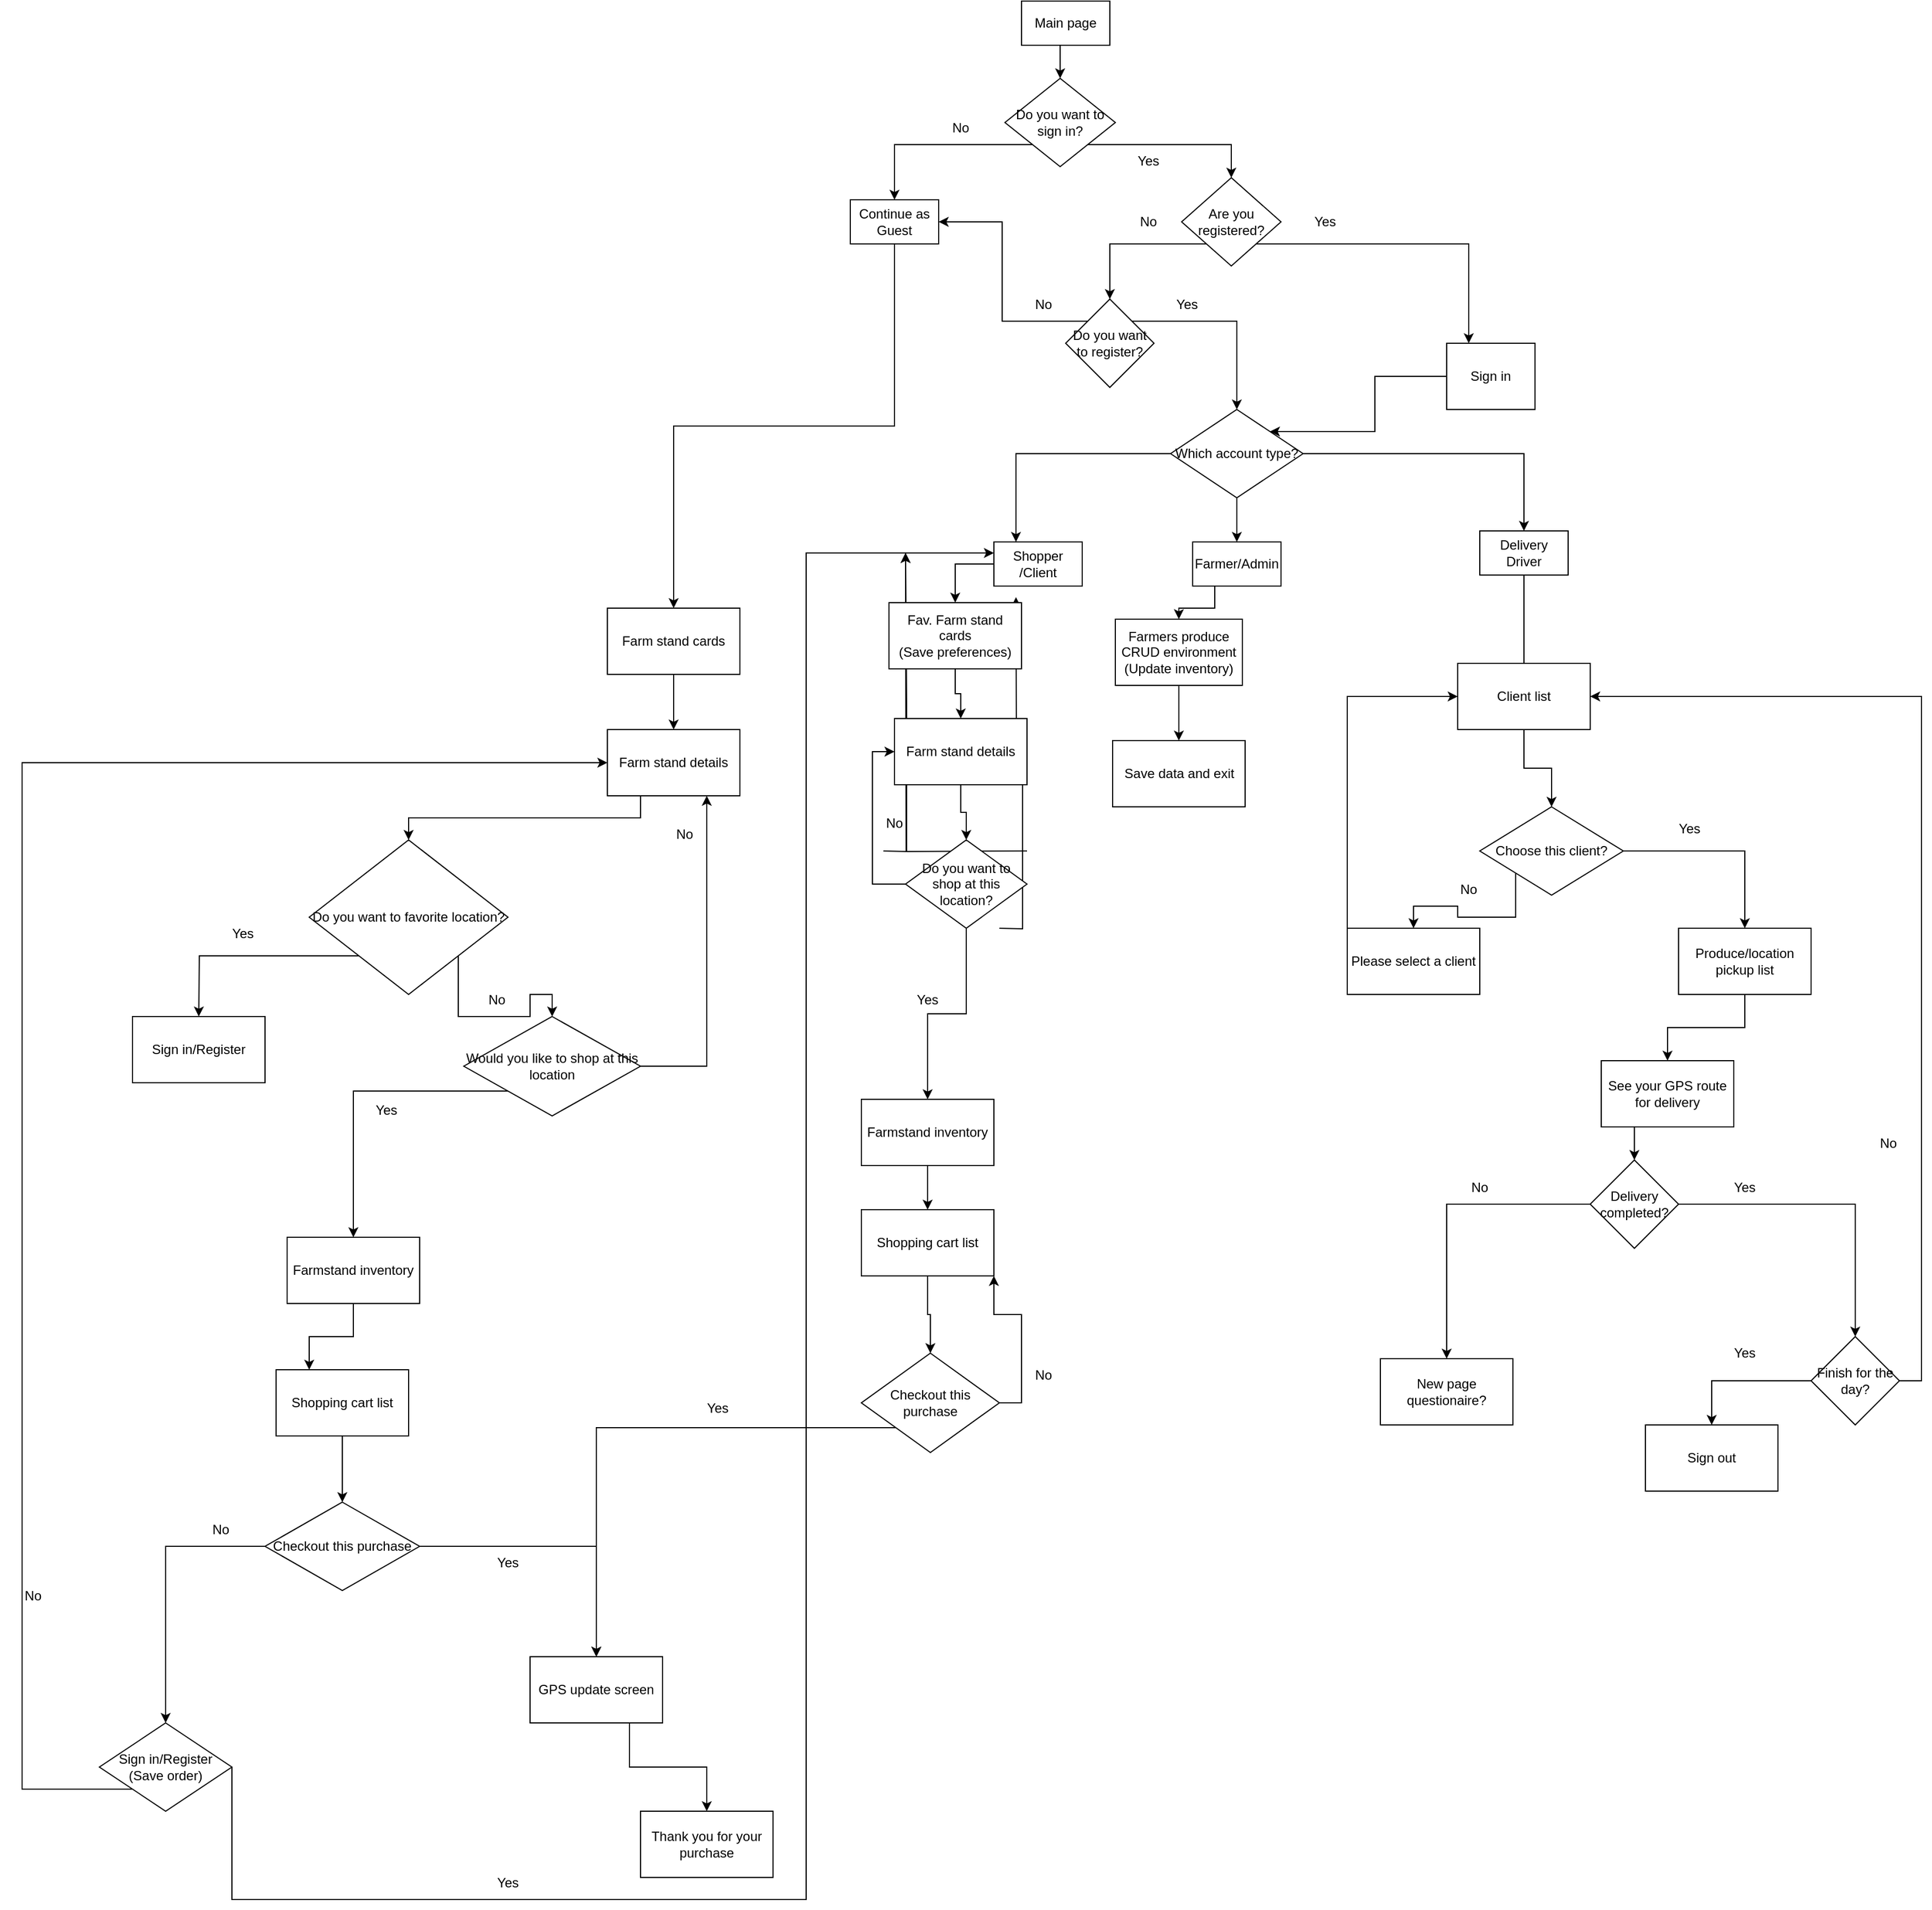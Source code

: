 <mxfile version="17.2.4" type="device"><diagram id="S5VjlLKB92EZj8JtGaHx" name="Page-1"><mxGraphModel dx="2189" dy="1658" grid="1" gridSize="10" guides="1" tooltips="1" connect="1" arrows="1" fold="1" page="1" pageScale="1" pageWidth="850" pageHeight="1100" math="0" shadow="0"><root><mxCell id="0"/><mxCell id="1" parent="0"/><mxCell id="J6EyhO6bjEnIa9AFQOWU-4" style="edgeStyle=orthogonalEdgeStyle;rounded=0;orthogonalLoop=1;jettySize=auto;html=1;exitX=0.5;exitY=1;exitDx=0;exitDy=0;entryX=0.5;entryY=0;entryDx=0;entryDy=0;" parent="1" source="J6EyhO6bjEnIa9AFQOWU-1" target="f7vJJarN-zzNGpomXMA9-3" edge="1"><mxGeometry relative="1" as="geometry"><mxPoint x="400" y="70" as="targetPoint"/></mxGeometry></mxCell><mxCell id="J6EyhO6bjEnIa9AFQOWU-1" value="Main page" style="rectangle;whiteSpace=wrap;html=1;" parent="1" vertex="1"><mxGeometry x="345" y="-20" width="80" height="40" as="geometry"/></mxCell><mxCell id="f7vJJarN-zzNGpomXMA9-31" style="edgeStyle=orthogonalEdgeStyle;rounded=0;orthogonalLoop=1;jettySize=auto;html=1;exitX=0.5;exitY=1;exitDx=0;exitDy=0;entryX=0.5;entryY=0;entryDx=0;entryDy=0;" edge="1" parent="1" source="J6EyhO6bjEnIa9AFQOWU-11" target="f7vJJarN-zzNGpomXMA9-55"><mxGeometry relative="1" as="geometry"/></mxCell><mxCell id="J6EyhO6bjEnIa9AFQOWU-11" value="Continue as Guest" style="rectangle;whiteSpace=wrap;html=1;" parent="1" vertex="1"><mxGeometry x="190" y="160" width="80" height="40" as="geometry"/></mxCell><mxCell id="f7vJJarN-zzNGpomXMA9-30" style="edgeStyle=orthogonalEdgeStyle;rounded=0;orthogonalLoop=1;jettySize=auto;html=1;exitX=0;exitY=0.5;exitDx=0;exitDy=0;entryX=0.5;entryY=0;entryDx=0;entryDy=0;" edge="1" parent="1" source="J6EyhO6bjEnIa9AFQOWU-12" target="f7vJJarN-zzNGpomXMA9-29"><mxGeometry relative="1" as="geometry"/></mxCell><mxCell id="J6EyhO6bjEnIa9AFQOWU-12" value="Shopper /Client" style="rectangle;whiteSpace=wrap;html=1;" parent="1" vertex="1"><mxGeometry x="320" y="470" width="80" height="40" as="geometry"/></mxCell><mxCell id="f7vJJarN-zzNGpomXMA9-48" style="edgeStyle=orthogonalEdgeStyle;rounded=0;orthogonalLoop=1;jettySize=auto;html=1;exitX=0.5;exitY=1;exitDx=0;exitDy=0;entryX=0.5;entryY=0;entryDx=0;entryDy=0;startArrow=none;" edge="1" parent="1" source="f7vJJarN-zzNGpomXMA9-101" target="f7vJJarN-zzNGpomXMA9-38"><mxGeometry relative="1" as="geometry"/></mxCell><mxCell id="J6EyhO6bjEnIa9AFQOWU-13" value="Delivery Driver" style="rectangle;whiteSpace=wrap;html=1;" parent="1" vertex="1"><mxGeometry x="760" y="460" width="80" height="40" as="geometry"/></mxCell><mxCell id="f7vJJarN-zzNGpomXMA9-33" style="edgeStyle=orthogonalEdgeStyle;rounded=0;orthogonalLoop=1;jettySize=auto;html=1;exitX=0.25;exitY=1;exitDx=0;exitDy=0;entryX=0.5;entryY=0;entryDx=0;entryDy=0;" edge="1" parent="1" source="J6EyhO6bjEnIa9AFQOWU-14" target="f7vJJarN-zzNGpomXMA9-32"><mxGeometry relative="1" as="geometry"/></mxCell><mxCell id="J6EyhO6bjEnIa9AFQOWU-14" value="Farmer/Admin" style="rectangle;whiteSpace=wrap;html=1;" parent="1" vertex="1"><mxGeometry x="500" y="470" width="80" height="40" as="geometry"/></mxCell><mxCell id="J6EyhO6bjEnIa9AFQOWU-19" style="edgeStyle=orthogonalEdgeStyle;rounded=0;orthogonalLoop=1;jettySize=auto;html=1;exitX=0.75;exitY=1;exitDx=0;exitDy=0;entryX=0.5;entryY=0;entryDx=0;entryDy=0;" parent="1" target="J6EyhO6bjEnIa9AFQOWU-21" edge="1"><mxGeometry relative="1" as="geometry"><mxPoint x="240" y="480" as="targetPoint"/><mxPoint x="220" y="750" as="sourcePoint"/></mxGeometry></mxCell><mxCell id="J6EyhO6bjEnIa9AFQOWU-20" style="edgeStyle=orthogonalEdgeStyle;rounded=0;orthogonalLoop=1;jettySize=auto;html=1;exitX=0.25;exitY=1;exitDx=0;exitDy=0;" parent="1" target="J6EyhO6bjEnIa9AFQOWU-21" edge="1"><mxGeometry relative="1" as="geometry"><mxPoint x="240" y="480" as="targetPoint"/><mxPoint x="350" y="750" as="sourcePoint"/></mxGeometry></mxCell><mxCell id="J6EyhO6bjEnIa9AFQOWU-22" style="edgeStyle=orthogonalEdgeStyle;rounded=0;orthogonalLoop=1;jettySize=auto;html=1;exitX=1;exitY=0.5;exitDx=0;exitDy=0;" parent="1" target="J6EyhO6bjEnIa9AFQOWU-23" edge="1"><mxGeometry relative="1" as="geometry"><mxPoint x="340" y="520" as="targetPoint"/><mxPoint x="325" y="820" as="sourcePoint"/></mxGeometry></mxCell><mxCell id="f7vJJarN-zzNGpomXMA9-23" style="edgeStyle=orthogonalEdgeStyle;rounded=0;orthogonalLoop=1;jettySize=auto;html=1;exitX=0;exitY=0.5;exitDx=0;exitDy=0;entryX=0.25;entryY=0;entryDx=0;entryDy=0;" edge="1" parent="1" source="f7vJJarN-zzNGpomXMA9-2" target="J6EyhO6bjEnIa9AFQOWU-12"><mxGeometry relative="1" as="geometry"><mxPoint x="360" y="470" as="targetPoint"/></mxGeometry></mxCell><mxCell id="f7vJJarN-zzNGpomXMA9-24" style="edgeStyle=orthogonalEdgeStyle;rounded=0;orthogonalLoop=1;jettySize=auto;html=1;exitX=0.5;exitY=1;exitDx=0;exitDy=0;entryX=0.5;entryY=0;entryDx=0;entryDy=0;" edge="1" parent="1" source="f7vJJarN-zzNGpomXMA9-2" target="J6EyhO6bjEnIa9AFQOWU-14"><mxGeometry relative="1" as="geometry"><mxPoint x="540" y="530.8" as="targetPoint"/></mxGeometry></mxCell><mxCell id="f7vJJarN-zzNGpomXMA9-25" style="edgeStyle=orthogonalEdgeStyle;rounded=0;orthogonalLoop=1;jettySize=auto;html=1;exitX=1;exitY=0.5;exitDx=0;exitDy=0;entryX=0.5;entryY=0;entryDx=0;entryDy=0;" edge="1" parent="1" source="f7vJJarN-zzNGpomXMA9-2" target="J6EyhO6bjEnIa9AFQOWU-13"><mxGeometry relative="1" as="geometry"><mxPoint x="850" y="400" as="targetPoint"/><mxPoint x="510" y="360" as="sourcePoint"/></mxGeometry></mxCell><mxCell id="f7vJJarN-zzNGpomXMA9-2" value="Which account type?" style="rhombus;whiteSpace=wrap;html=1;" vertex="1" parent="1"><mxGeometry x="480" y="350" width="120" height="80" as="geometry"/></mxCell><mxCell id="f7vJJarN-zzNGpomXMA9-4" style="edgeStyle=orthogonalEdgeStyle;rounded=0;orthogonalLoop=1;jettySize=auto;html=1;exitX=0;exitY=1;exitDx=0;exitDy=0;entryX=0.5;entryY=0;entryDx=0;entryDy=0;" edge="1" parent="1" source="f7vJJarN-zzNGpomXMA9-3" target="J6EyhO6bjEnIa9AFQOWU-11"><mxGeometry relative="1" as="geometry"/></mxCell><mxCell id="f7vJJarN-zzNGpomXMA9-9" style="edgeStyle=orthogonalEdgeStyle;rounded=0;orthogonalLoop=1;jettySize=auto;html=1;exitX=1;exitY=1;exitDx=0;exitDy=0;entryX=0.5;entryY=0;entryDx=0;entryDy=0;" edge="1" parent="1" source="f7vJJarN-zzNGpomXMA9-3" target="f7vJJarN-zzNGpomXMA9-10"><mxGeometry relative="1" as="geometry"><mxPoint x="540" y="145" as="targetPoint"/></mxGeometry></mxCell><mxCell id="f7vJJarN-zzNGpomXMA9-3" value="Do you want to sign in?" style="rhombus;whiteSpace=wrap;html=1;" vertex="1" parent="1"><mxGeometry x="330" y="50" width="100" height="80" as="geometry"/></mxCell><mxCell id="f7vJJarN-zzNGpomXMA9-5" value="No" style="text;html=1;strokeColor=none;fillColor=none;align=center;verticalAlign=middle;whiteSpace=wrap;rounded=0;" vertex="1" parent="1"><mxGeometry x="260" y="80" width="60" height="30" as="geometry"/></mxCell><mxCell id="f7vJJarN-zzNGpomXMA9-13" style="edgeStyle=orthogonalEdgeStyle;rounded=0;orthogonalLoop=1;jettySize=auto;html=1;exitX=0;exitY=1;exitDx=0;exitDy=0;entryX=0.5;entryY=0;entryDx=0;entryDy=0;" edge="1" parent="1" source="f7vJJarN-zzNGpomXMA9-10" target="f7vJJarN-zzNGpomXMA9-16"><mxGeometry relative="1" as="geometry"><mxPoint x="430" y="250" as="targetPoint"/></mxGeometry></mxCell><mxCell id="f7vJJarN-zzNGpomXMA9-19" style="edgeStyle=orthogonalEdgeStyle;rounded=0;orthogonalLoop=1;jettySize=auto;html=1;exitX=1;exitY=1;exitDx=0;exitDy=0;entryX=0.25;entryY=0;entryDx=0;entryDy=0;" edge="1" parent="1" source="f7vJJarN-zzNGpomXMA9-10" target="f7vJJarN-zzNGpomXMA9-26"><mxGeometry relative="1" as="geometry"><mxPoint x="670" y="240" as="targetPoint"/></mxGeometry></mxCell><mxCell id="f7vJJarN-zzNGpomXMA9-10" value="Are you registered?" style="rhombus;whiteSpace=wrap;html=1;" vertex="1" parent="1"><mxGeometry x="490" y="140" width="90" height="80" as="geometry"/></mxCell><mxCell id="f7vJJarN-zzNGpomXMA9-12" value="Yes" style="text;html=1;strokeColor=none;fillColor=none;align=center;verticalAlign=middle;whiteSpace=wrap;rounded=0;" vertex="1" parent="1"><mxGeometry x="430" y="110" width="60" height="30" as="geometry"/></mxCell><mxCell id="f7vJJarN-zzNGpomXMA9-14" value="Yes" style="text;html=1;strokeColor=none;fillColor=none;align=center;verticalAlign=middle;whiteSpace=wrap;rounded=0;" vertex="1" parent="1"><mxGeometry x="590" y="165" width="60" height="30" as="geometry"/></mxCell><mxCell id="f7vJJarN-zzNGpomXMA9-15" value="No" style="text;html=1;strokeColor=none;fillColor=none;align=center;verticalAlign=middle;whiteSpace=wrap;rounded=0;" vertex="1" parent="1"><mxGeometry x="430" y="165" width="60" height="30" as="geometry"/></mxCell><mxCell id="f7vJJarN-zzNGpomXMA9-17" style="edgeStyle=orthogonalEdgeStyle;rounded=0;orthogonalLoop=1;jettySize=auto;html=1;exitX=0;exitY=0;exitDx=0;exitDy=0;entryX=1;entryY=0.5;entryDx=0;entryDy=0;" edge="1" parent="1" source="f7vJJarN-zzNGpomXMA9-16" target="J6EyhO6bjEnIa9AFQOWU-11"><mxGeometry relative="1" as="geometry"/></mxCell><mxCell id="f7vJJarN-zzNGpomXMA9-20" style="edgeStyle=orthogonalEdgeStyle;rounded=0;orthogonalLoop=1;jettySize=auto;html=1;exitX=1;exitY=0;exitDx=0;exitDy=0;" edge="1" parent="1" source="f7vJJarN-zzNGpomXMA9-16" target="f7vJJarN-zzNGpomXMA9-2"><mxGeometry relative="1" as="geometry"><mxPoint x="570" y="360" as="targetPoint"/></mxGeometry></mxCell><mxCell id="f7vJJarN-zzNGpomXMA9-16" value="Do you want to register?" style="rhombus;whiteSpace=wrap;html=1;" vertex="1" parent="1"><mxGeometry x="385" y="250" width="80" height="80" as="geometry"/></mxCell><mxCell id="f7vJJarN-zzNGpomXMA9-18" value="No" style="text;html=1;strokeColor=none;fillColor=none;align=center;verticalAlign=middle;whiteSpace=wrap;rounded=0;" vertex="1" parent="1"><mxGeometry x="335" y="240" width="60" height="30" as="geometry"/></mxCell><mxCell id="f7vJJarN-zzNGpomXMA9-22" value="Yes" style="text;html=1;strokeColor=none;fillColor=none;align=center;verticalAlign=middle;whiteSpace=wrap;rounded=0;" vertex="1" parent="1"><mxGeometry x="465" y="240" width="60" height="30" as="geometry"/></mxCell><mxCell id="f7vJJarN-zzNGpomXMA9-41" style="edgeStyle=orthogonalEdgeStyle;rounded=0;orthogonalLoop=1;jettySize=auto;html=1;exitX=0;exitY=0.5;exitDx=0;exitDy=0;entryX=1;entryY=0;entryDx=0;entryDy=0;" edge="1" parent="1" source="f7vJJarN-zzNGpomXMA9-26" target="f7vJJarN-zzNGpomXMA9-2"><mxGeometry relative="1" as="geometry"/></mxCell><mxCell id="f7vJJarN-zzNGpomXMA9-26" value="Sign in" style="rounded=0;whiteSpace=wrap;html=1;" vertex="1" parent="1"><mxGeometry x="730" y="290" width="80" height="60" as="geometry"/></mxCell><mxCell id="f7vJJarN-zzNGpomXMA9-52" style="edgeStyle=orthogonalEdgeStyle;rounded=0;orthogonalLoop=1;jettySize=auto;html=1;exitX=0.5;exitY=1;exitDx=0;exitDy=0;" edge="1" parent="1" source="f7vJJarN-zzNGpomXMA9-29" target="f7vJJarN-zzNGpomXMA9-51"><mxGeometry relative="1" as="geometry"/></mxCell><mxCell id="f7vJJarN-zzNGpomXMA9-29" value="Fav. Farm stand cards&lt;br&gt;(Save preferences)" style="rounded=0;whiteSpace=wrap;html=1;" vertex="1" parent="1"><mxGeometry x="225" y="525" width="120" height="60" as="geometry"/></mxCell><mxCell id="f7vJJarN-zzNGpomXMA9-100" style="edgeStyle=orthogonalEdgeStyle;rounded=0;orthogonalLoop=1;jettySize=auto;html=1;exitX=0.5;exitY=1;exitDx=0;exitDy=0;entryX=0.5;entryY=0;entryDx=0;entryDy=0;" edge="1" parent="1" source="f7vJJarN-zzNGpomXMA9-32" target="f7vJJarN-zzNGpomXMA9-99"><mxGeometry relative="1" as="geometry"/></mxCell><mxCell id="f7vJJarN-zzNGpomXMA9-32" value="Farmers produce&lt;br&gt;CRUD environment (Update inventory)" style="rounded=0;whiteSpace=wrap;html=1;" vertex="1" parent="1"><mxGeometry x="430" y="540" width="115" height="60" as="geometry"/></mxCell><mxCell id="f7vJJarN-zzNGpomXMA9-42" style="edgeStyle=orthogonalEdgeStyle;rounded=0;orthogonalLoop=1;jettySize=auto;html=1;exitX=1;exitY=0.5;exitDx=0;exitDy=0;entryX=0.5;entryY=0;entryDx=0;entryDy=0;" edge="1" parent="1" source="f7vJJarN-zzNGpomXMA9-38" target="f7vJJarN-zzNGpomXMA9-46"><mxGeometry relative="1" as="geometry"><mxPoint x="1000" y="880" as="targetPoint"/></mxGeometry></mxCell><mxCell id="f7vJJarN-zzNGpomXMA9-49" style="edgeStyle=orthogonalEdgeStyle;rounded=0;orthogonalLoop=1;jettySize=auto;html=1;exitX=0;exitY=1;exitDx=0;exitDy=0;entryX=0.5;entryY=0;entryDx=0;entryDy=0;" edge="1" parent="1" source="f7vJJarN-zzNGpomXMA9-38" target="f7vJJarN-zzNGpomXMA9-50"><mxGeometry relative="1" as="geometry"><mxPoint x="580" y="700" as="targetPoint"/></mxGeometry></mxCell><mxCell id="f7vJJarN-zzNGpomXMA9-38" value="Choose this client?" style="rhombus;whiteSpace=wrap;html=1;" vertex="1" parent="1"><mxGeometry x="760" y="710" width="130" height="80" as="geometry"/></mxCell><mxCell id="f7vJJarN-zzNGpomXMA9-43" value="Yes" style="text;html=1;strokeColor=none;fillColor=none;align=center;verticalAlign=middle;whiteSpace=wrap;rounded=0;" vertex="1" parent="1"><mxGeometry x="920" y="715" width="60" height="30" as="geometry"/></mxCell><mxCell id="f7vJJarN-zzNGpomXMA9-44" value="No" style="text;html=1;strokeColor=none;fillColor=none;align=center;verticalAlign=middle;whiteSpace=wrap;rounded=0;" vertex="1" parent="1"><mxGeometry x="720" y="770" width="60" height="30" as="geometry"/></mxCell><mxCell id="f7vJJarN-zzNGpomXMA9-105" style="edgeStyle=orthogonalEdgeStyle;rounded=0;orthogonalLoop=1;jettySize=auto;html=1;exitX=0.5;exitY=1;exitDx=0;exitDy=0;entryX=0.5;entryY=0;entryDx=0;entryDy=0;" edge="1" parent="1" source="f7vJJarN-zzNGpomXMA9-46" target="f7vJJarN-zzNGpomXMA9-104"><mxGeometry relative="1" as="geometry"/></mxCell><mxCell id="f7vJJarN-zzNGpomXMA9-46" value="Produce/location pickup list" style="rounded=0;whiteSpace=wrap;html=1;" vertex="1" parent="1"><mxGeometry x="940" y="820" width="120" height="60" as="geometry"/></mxCell><mxCell id="f7vJJarN-zzNGpomXMA9-103" style="edgeStyle=orthogonalEdgeStyle;rounded=0;orthogonalLoop=1;jettySize=auto;html=1;exitX=0;exitY=0;exitDx=0;exitDy=0;entryX=0;entryY=0.5;entryDx=0;entryDy=0;" edge="1" parent="1" source="f7vJJarN-zzNGpomXMA9-50" target="f7vJJarN-zzNGpomXMA9-101"><mxGeometry relative="1" as="geometry"/></mxCell><mxCell id="f7vJJarN-zzNGpomXMA9-50" value="Please select a client" style="rounded=0;whiteSpace=wrap;html=1;" vertex="1" parent="1"><mxGeometry x="640" y="820" width="120" height="60" as="geometry"/></mxCell><mxCell id="f7vJJarN-zzNGpomXMA9-94" style="edgeStyle=orthogonalEdgeStyle;rounded=0;orthogonalLoop=1;jettySize=auto;html=1;exitX=0.5;exitY=1;exitDx=0;exitDy=0;entryX=0.5;entryY=0;entryDx=0;entryDy=0;" edge="1" parent="1" source="f7vJJarN-zzNGpomXMA9-51" target="f7vJJarN-zzNGpomXMA9-93"><mxGeometry relative="1" as="geometry"/></mxCell><mxCell id="f7vJJarN-zzNGpomXMA9-51" value="Farm stand details" style="rounded=0;whiteSpace=wrap;html=1;" vertex="1" parent="1"><mxGeometry x="230" y="630" width="120" height="60" as="geometry"/></mxCell><mxCell id="f7vJJarN-zzNGpomXMA9-53" value="Sign in/Register" style="rounded=0;whiteSpace=wrap;html=1;" vertex="1" parent="1"><mxGeometry x="-460" y="900" width="120" height="60" as="geometry"/></mxCell><mxCell id="f7vJJarN-zzNGpomXMA9-57" style="edgeStyle=orthogonalEdgeStyle;rounded=0;orthogonalLoop=1;jettySize=auto;html=1;exitX=0.5;exitY=1;exitDx=0;exitDy=0;entryX=0.5;entryY=0;entryDx=0;entryDy=0;" edge="1" parent="1" source="f7vJJarN-zzNGpomXMA9-55" target="f7vJJarN-zzNGpomXMA9-56"><mxGeometry relative="1" as="geometry"/></mxCell><mxCell id="f7vJJarN-zzNGpomXMA9-55" value="Farm stand cards" style="rounded=0;whiteSpace=wrap;html=1;" vertex="1" parent="1"><mxGeometry x="-30" y="530" width="120" height="60" as="geometry"/></mxCell><mxCell id="f7vJJarN-zzNGpomXMA9-59" style="edgeStyle=orthogonalEdgeStyle;rounded=0;orthogonalLoop=1;jettySize=auto;html=1;exitX=0.25;exitY=1;exitDx=0;exitDy=0;" edge="1" parent="1" source="f7vJJarN-zzNGpomXMA9-56" target="f7vJJarN-zzNGpomXMA9-58"><mxGeometry relative="1" as="geometry"/></mxCell><mxCell id="f7vJJarN-zzNGpomXMA9-56" value="Farm stand details" style="rounded=0;whiteSpace=wrap;html=1;" vertex="1" parent="1"><mxGeometry x="-30" y="640" width="120" height="60" as="geometry"/></mxCell><mxCell id="f7vJJarN-zzNGpomXMA9-60" style="edgeStyle=orthogonalEdgeStyle;rounded=0;orthogonalLoop=1;jettySize=auto;html=1;exitX=0;exitY=1;exitDx=0;exitDy=0;" edge="1" parent="1" source="f7vJJarN-zzNGpomXMA9-58"><mxGeometry relative="1" as="geometry"><mxPoint x="-400" y="900" as="targetPoint"/></mxGeometry></mxCell><mxCell id="f7vJJarN-zzNGpomXMA9-68" style="edgeStyle=orthogonalEdgeStyle;rounded=0;orthogonalLoop=1;jettySize=auto;html=1;exitX=1;exitY=1;exitDx=0;exitDy=0;" edge="1" parent="1" source="f7vJJarN-zzNGpomXMA9-58" target="f7vJJarN-zzNGpomXMA9-67"><mxGeometry relative="1" as="geometry"/></mxCell><mxCell id="f7vJJarN-zzNGpomXMA9-58" value="Do you want to favorite location?" style="rhombus;whiteSpace=wrap;html=1;" vertex="1" parent="1"><mxGeometry x="-300" y="740" width="180" height="140" as="geometry"/></mxCell><mxCell id="f7vJJarN-zzNGpomXMA9-62" value="Yes" style="text;html=1;strokeColor=none;fillColor=none;align=center;verticalAlign=middle;whiteSpace=wrap;rounded=0;" vertex="1" parent="1"><mxGeometry x="-390" y="810" width="60" height="30" as="geometry"/></mxCell><mxCell id="f7vJJarN-zzNGpomXMA9-63" value="No" style="text;html=1;strokeColor=none;fillColor=none;align=center;verticalAlign=middle;whiteSpace=wrap;rounded=0;" vertex="1" parent="1"><mxGeometry x="-160" y="870" width="60" height="30" as="geometry"/></mxCell><mxCell id="f7vJJarN-zzNGpomXMA9-69" style="edgeStyle=orthogonalEdgeStyle;rounded=0;orthogonalLoop=1;jettySize=auto;html=1;exitX=1;exitY=0.5;exitDx=0;exitDy=0;entryX=0.75;entryY=1;entryDx=0;entryDy=0;" edge="1" parent="1" source="f7vJJarN-zzNGpomXMA9-67" target="f7vJJarN-zzNGpomXMA9-56"><mxGeometry relative="1" as="geometry"/></mxCell><mxCell id="f7vJJarN-zzNGpomXMA9-71" style="edgeStyle=orthogonalEdgeStyle;rounded=0;orthogonalLoop=1;jettySize=auto;html=1;exitX=0;exitY=1;exitDx=0;exitDy=0;entryX=0.5;entryY=0;entryDx=0;entryDy=0;" edge="1" parent="1" source="f7vJJarN-zzNGpomXMA9-67" target="f7vJJarN-zzNGpomXMA9-73"><mxGeometry relative="1" as="geometry"><mxPoint x="-280" y="1090" as="targetPoint"/></mxGeometry></mxCell><mxCell id="f7vJJarN-zzNGpomXMA9-67" value="Would you like to shop at this location" style="rhombus;whiteSpace=wrap;html=1;" vertex="1" parent="1"><mxGeometry x="-160" y="900" width="160" height="90" as="geometry"/></mxCell><mxCell id="f7vJJarN-zzNGpomXMA9-70" value="No" style="text;html=1;strokeColor=none;fillColor=none;align=center;verticalAlign=middle;whiteSpace=wrap;rounded=0;" vertex="1" parent="1"><mxGeometry x="10" y="720" width="60" height="30" as="geometry"/></mxCell><mxCell id="f7vJJarN-zzNGpomXMA9-72" value="Yes" style="text;html=1;strokeColor=none;fillColor=none;align=center;verticalAlign=middle;whiteSpace=wrap;rounded=0;" vertex="1" parent="1"><mxGeometry x="-260" y="970" width="60" height="30" as="geometry"/></mxCell><mxCell id="f7vJJarN-zzNGpomXMA9-76" style="edgeStyle=orthogonalEdgeStyle;rounded=0;orthogonalLoop=1;jettySize=auto;html=1;exitX=0.5;exitY=1;exitDx=0;exitDy=0;entryX=0.25;entryY=0;entryDx=0;entryDy=0;" edge="1" parent="1" source="f7vJJarN-zzNGpomXMA9-73" target="f7vJJarN-zzNGpomXMA9-75"><mxGeometry relative="1" as="geometry"/></mxCell><mxCell id="f7vJJarN-zzNGpomXMA9-73" value="Farmstand inventory" style="rounded=0;whiteSpace=wrap;html=1;" vertex="1" parent="1"><mxGeometry x="-320" y="1100" width="120" height="60" as="geometry"/></mxCell><mxCell id="f7vJJarN-zzNGpomXMA9-78" style="edgeStyle=orthogonalEdgeStyle;rounded=0;orthogonalLoop=1;jettySize=auto;html=1;exitX=0.5;exitY=1;exitDx=0;exitDy=0;entryX=0.5;entryY=0;entryDx=0;entryDy=0;" edge="1" parent="1" source="f7vJJarN-zzNGpomXMA9-75" target="f7vJJarN-zzNGpomXMA9-77"><mxGeometry relative="1" as="geometry"/></mxCell><mxCell id="f7vJJarN-zzNGpomXMA9-75" value="Shopping cart list" style="rounded=0;whiteSpace=wrap;html=1;" vertex="1" parent="1"><mxGeometry x="-330" y="1220" width="120" height="60" as="geometry"/></mxCell><mxCell id="f7vJJarN-zzNGpomXMA9-79" style="edgeStyle=orthogonalEdgeStyle;rounded=0;orthogonalLoop=1;jettySize=auto;html=1;exitX=1;exitY=0.5;exitDx=0;exitDy=0;entryX=0.5;entryY=0;entryDx=0;entryDy=0;" edge="1" parent="1" source="f7vJJarN-zzNGpomXMA9-77" target="f7vJJarN-zzNGpomXMA9-80"><mxGeometry relative="1" as="geometry"><mxPoint x="-40" y="1450" as="targetPoint"/></mxGeometry></mxCell><mxCell id="f7vJJarN-zzNGpomXMA9-84" style="edgeStyle=orthogonalEdgeStyle;rounded=0;orthogonalLoop=1;jettySize=auto;html=1;exitX=0;exitY=0.5;exitDx=0;exitDy=0;entryX=0.5;entryY=0;entryDx=0;entryDy=0;" edge="1" parent="1" source="f7vJJarN-zzNGpomXMA9-77" target="f7vJJarN-zzNGpomXMA9-87"><mxGeometry relative="1" as="geometry"><mxPoint x="-440" y="1500" as="targetPoint"/></mxGeometry></mxCell><mxCell id="f7vJJarN-zzNGpomXMA9-77" value="Checkout this purchase" style="rhombus;whiteSpace=wrap;html=1;" vertex="1" parent="1"><mxGeometry x="-340" y="1340" width="140" height="80" as="geometry"/></mxCell><mxCell id="f7vJJarN-zzNGpomXMA9-83" style="edgeStyle=orthogonalEdgeStyle;rounded=0;orthogonalLoop=1;jettySize=auto;html=1;exitX=0.75;exitY=1;exitDx=0;exitDy=0;entryX=0.5;entryY=0;entryDx=0;entryDy=0;" edge="1" parent="1" source="f7vJJarN-zzNGpomXMA9-80" target="f7vJJarN-zzNGpomXMA9-82"><mxGeometry relative="1" as="geometry"/></mxCell><mxCell id="f7vJJarN-zzNGpomXMA9-80" value="GPS update screen" style="rounded=0;whiteSpace=wrap;html=1;" vertex="1" parent="1"><mxGeometry x="-100" y="1480" width="120" height="60" as="geometry"/></mxCell><mxCell id="f7vJJarN-zzNGpomXMA9-81" value="Yes" style="text;html=1;strokeColor=none;fillColor=none;align=center;verticalAlign=middle;whiteSpace=wrap;rounded=0;" vertex="1" parent="1"><mxGeometry x="-150" y="1380" width="60" height="30" as="geometry"/></mxCell><mxCell id="f7vJJarN-zzNGpomXMA9-82" value="Thank you for your purchase" style="rounded=0;whiteSpace=wrap;html=1;" vertex="1" parent="1"><mxGeometry y="1620" width="120" height="60" as="geometry"/></mxCell><mxCell id="f7vJJarN-zzNGpomXMA9-85" value="No" style="text;html=1;strokeColor=none;fillColor=none;align=center;verticalAlign=middle;whiteSpace=wrap;rounded=0;" vertex="1" parent="1"><mxGeometry x="-410" y="1350" width="60" height="30" as="geometry"/></mxCell><mxCell id="f7vJJarN-zzNGpomXMA9-90" style="edgeStyle=orthogonalEdgeStyle;rounded=0;orthogonalLoop=1;jettySize=auto;html=1;exitX=1;exitY=0.5;exitDx=0;exitDy=0;entryX=0;entryY=0.25;entryDx=0;entryDy=0;" edge="1" parent="1" source="f7vJJarN-zzNGpomXMA9-87" target="J6EyhO6bjEnIa9AFQOWU-12"><mxGeometry relative="1" as="geometry"><Array as="points"><mxPoint x="-370" y="1700"/><mxPoint x="150" y="1700"/><mxPoint x="150" y="480"/></Array></mxGeometry></mxCell><mxCell id="f7vJJarN-zzNGpomXMA9-91" style="edgeStyle=orthogonalEdgeStyle;rounded=0;orthogonalLoop=1;jettySize=auto;html=1;exitX=0;exitY=1;exitDx=0;exitDy=0;entryX=0;entryY=0.5;entryDx=0;entryDy=0;" edge="1" parent="1" source="f7vJJarN-zzNGpomXMA9-87" target="f7vJJarN-zzNGpomXMA9-56"><mxGeometry relative="1" as="geometry"><Array as="points"><mxPoint x="-560" y="1600"/><mxPoint x="-560" y="670"/></Array></mxGeometry></mxCell><mxCell id="f7vJJarN-zzNGpomXMA9-87" value="Sign in/Register&lt;br&gt;(Save order)" style="rhombus;whiteSpace=wrap;html=1;" vertex="1" parent="1"><mxGeometry x="-490" y="1540" width="120" height="80" as="geometry"/></mxCell><mxCell id="f7vJJarN-zzNGpomXMA9-89" value="Yes" style="text;html=1;strokeColor=none;fillColor=none;align=center;verticalAlign=middle;whiteSpace=wrap;rounded=0;" vertex="1" parent="1"><mxGeometry x="-150" y="1670" width="60" height="30" as="geometry"/></mxCell><mxCell id="f7vJJarN-zzNGpomXMA9-92" value="No" style="text;html=1;strokeColor=none;fillColor=none;align=center;verticalAlign=middle;whiteSpace=wrap;rounded=0;" vertex="1" parent="1"><mxGeometry x="-580" y="1410" width="60" height="30" as="geometry"/></mxCell><mxCell id="f7vJJarN-zzNGpomXMA9-95" style="edgeStyle=orthogonalEdgeStyle;rounded=0;orthogonalLoop=1;jettySize=auto;html=1;exitX=0;exitY=0.5;exitDx=0;exitDy=0;entryX=0;entryY=0.5;entryDx=0;entryDy=0;" edge="1" parent="1" source="f7vJJarN-zzNGpomXMA9-93" target="f7vJJarN-zzNGpomXMA9-51"><mxGeometry relative="1" as="geometry"/></mxCell><mxCell id="f7vJJarN-zzNGpomXMA9-122" style="edgeStyle=orthogonalEdgeStyle;rounded=0;orthogonalLoop=1;jettySize=auto;html=1;exitX=0.5;exitY=1;exitDx=0;exitDy=0;" edge="1" parent="1" source="f7vJJarN-zzNGpomXMA9-93" target="f7vJJarN-zzNGpomXMA9-121"><mxGeometry relative="1" as="geometry"/></mxCell><mxCell id="f7vJJarN-zzNGpomXMA9-93" value="Do you want to shop at this location?" style="rhombus;whiteSpace=wrap;html=1;" vertex="1" parent="1"><mxGeometry x="240" y="740" width="110" height="80" as="geometry"/></mxCell><mxCell id="f7vJJarN-zzNGpomXMA9-96" value="No" style="text;html=1;strokeColor=none;fillColor=none;align=center;verticalAlign=middle;whiteSpace=wrap;rounded=0;" vertex="1" parent="1"><mxGeometry x="200" y="710" width="60" height="30" as="geometry"/></mxCell><mxCell id="f7vJJarN-zzNGpomXMA9-98" value="Yes" style="text;html=1;strokeColor=none;fillColor=none;align=center;verticalAlign=middle;whiteSpace=wrap;rounded=0;" vertex="1" parent="1"><mxGeometry x="230" y="870" width="60" height="30" as="geometry"/></mxCell><mxCell id="f7vJJarN-zzNGpomXMA9-99" value="Save data and exit" style="rounded=0;whiteSpace=wrap;html=1;" vertex="1" parent="1"><mxGeometry x="427.5" y="650" width="120" height="60" as="geometry"/></mxCell><mxCell id="f7vJJarN-zzNGpomXMA9-101" value="Client list" style="rounded=0;whiteSpace=wrap;html=1;" vertex="1" parent="1"><mxGeometry x="740" y="580" width="120" height="60" as="geometry"/></mxCell><mxCell id="f7vJJarN-zzNGpomXMA9-102" value="" style="edgeStyle=orthogonalEdgeStyle;rounded=0;orthogonalLoop=1;jettySize=auto;html=1;exitX=0.5;exitY=1;exitDx=0;exitDy=0;entryX=0.5;entryY=0;entryDx=0;entryDy=0;endArrow=none;" edge="1" parent="1" source="J6EyhO6bjEnIa9AFQOWU-13" target="f7vJJarN-zzNGpomXMA9-101"><mxGeometry relative="1" as="geometry"><mxPoint x="800" y="500" as="sourcePoint"/><mxPoint x="825" y="710" as="targetPoint"/></mxGeometry></mxCell><mxCell id="f7vJJarN-zzNGpomXMA9-107" style="edgeStyle=orthogonalEdgeStyle;rounded=0;orthogonalLoop=1;jettySize=auto;html=1;exitX=0.25;exitY=1;exitDx=0;exitDy=0;entryX=0.5;entryY=0;entryDx=0;entryDy=0;" edge="1" parent="1" source="f7vJJarN-zzNGpomXMA9-104" target="f7vJJarN-zzNGpomXMA9-108"><mxGeometry relative="1" as="geometry"><mxPoint x="910" y="1050" as="targetPoint"/></mxGeometry></mxCell><mxCell id="f7vJJarN-zzNGpomXMA9-104" value="See your GPS route for delivery" style="rounded=0;whiteSpace=wrap;html=1;" vertex="1" parent="1"><mxGeometry x="870" y="940" width="120" height="60" as="geometry"/></mxCell><mxCell id="f7vJJarN-zzNGpomXMA9-109" style="edgeStyle=orthogonalEdgeStyle;rounded=0;orthogonalLoop=1;jettySize=auto;html=1;exitX=0;exitY=0.5;exitDx=0;exitDy=0;entryX=0.5;entryY=0;entryDx=0;entryDy=0;" edge="1" parent="1" source="f7vJJarN-zzNGpomXMA9-108" target="f7vJJarN-zzNGpomXMA9-120"><mxGeometry relative="1" as="geometry"><mxPoint x="730" y="1180.0" as="targetPoint"/></mxGeometry></mxCell><mxCell id="f7vJJarN-zzNGpomXMA9-110" style="edgeStyle=orthogonalEdgeStyle;rounded=0;orthogonalLoop=1;jettySize=auto;html=1;exitX=1;exitY=0.5;exitDx=0;exitDy=0;entryX=0.5;entryY=0;entryDx=0;entryDy=0;" edge="1" parent="1" source="f7vJJarN-zzNGpomXMA9-108" target="f7vJJarN-zzNGpomXMA9-114"><mxGeometry relative="1" as="geometry"><mxPoint x="1100" y="1170" as="targetPoint"/></mxGeometry></mxCell><mxCell id="f7vJJarN-zzNGpomXMA9-108" value="Delivery completed?" style="rhombus;whiteSpace=wrap;html=1;" vertex="1" parent="1"><mxGeometry x="860" y="1030" width="80" height="80" as="geometry"/></mxCell><mxCell id="f7vJJarN-zzNGpomXMA9-111" value="No" style="text;html=1;strokeColor=none;fillColor=none;align=center;verticalAlign=middle;whiteSpace=wrap;rounded=0;" vertex="1" parent="1"><mxGeometry x="730" y="1040" width="60" height="30" as="geometry"/></mxCell><mxCell id="f7vJJarN-zzNGpomXMA9-113" value="Yes" style="text;html=1;strokeColor=none;fillColor=none;align=center;verticalAlign=middle;whiteSpace=wrap;rounded=0;" vertex="1" parent="1"><mxGeometry x="970" y="1040" width="60" height="30" as="geometry"/></mxCell><mxCell id="f7vJJarN-zzNGpomXMA9-115" style="edgeStyle=orthogonalEdgeStyle;rounded=0;orthogonalLoop=1;jettySize=auto;html=1;exitX=1;exitY=0.5;exitDx=0;exitDy=0;entryX=1;entryY=0.5;entryDx=0;entryDy=0;" edge="1" parent="1" source="f7vJJarN-zzNGpomXMA9-114" target="f7vJJarN-zzNGpomXMA9-101"><mxGeometry relative="1" as="geometry"/></mxCell><mxCell id="f7vJJarN-zzNGpomXMA9-117" style="edgeStyle=orthogonalEdgeStyle;rounded=0;orthogonalLoop=1;jettySize=auto;html=1;exitX=0;exitY=0.5;exitDx=0;exitDy=0;entryX=0.5;entryY=0;entryDx=0;entryDy=0;" edge="1" parent="1" source="f7vJJarN-zzNGpomXMA9-114" target="f7vJJarN-zzNGpomXMA9-119"><mxGeometry relative="1" as="geometry"><mxPoint x="960" y="1420.753" as="targetPoint"/></mxGeometry></mxCell><mxCell id="f7vJJarN-zzNGpomXMA9-114" value="Finish for the day?" style="rhombus;whiteSpace=wrap;html=1;" vertex="1" parent="1"><mxGeometry x="1060" y="1190" width="80" height="80" as="geometry"/></mxCell><mxCell id="f7vJJarN-zzNGpomXMA9-116" value="No" style="text;html=1;strokeColor=none;fillColor=none;align=center;verticalAlign=middle;whiteSpace=wrap;rounded=0;" vertex="1" parent="1"><mxGeometry x="1100" y="1000" width="60" height="30" as="geometry"/></mxCell><mxCell id="f7vJJarN-zzNGpomXMA9-118" value="Yes" style="text;html=1;strokeColor=none;fillColor=none;align=center;verticalAlign=middle;whiteSpace=wrap;rounded=0;" vertex="1" parent="1"><mxGeometry x="970" y="1190" width="60" height="30" as="geometry"/></mxCell><mxCell id="f7vJJarN-zzNGpomXMA9-119" value="Sign out" style="rounded=0;whiteSpace=wrap;html=1;" vertex="1" parent="1"><mxGeometry x="910" y="1270" width="120" height="60" as="geometry"/></mxCell><mxCell id="f7vJJarN-zzNGpomXMA9-120" value="New page questionaire?" style="rounded=0;whiteSpace=wrap;html=1;" vertex="1" parent="1"><mxGeometry x="670" y="1210" width="120" height="60" as="geometry"/></mxCell><mxCell id="f7vJJarN-zzNGpomXMA9-124" style="edgeStyle=orthogonalEdgeStyle;rounded=0;orthogonalLoop=1;jettySize=auto;html=1;exitX=0.5;exitY=1;exitDx=0;exitDy=0;entryX=0.5;entryY=0;entryDx=0;entryDy=0;" edge="1" parent="1" source="f7vJJarN-zzNGpomXMA9-121" target="f7vJJarN-zzNGpomXMA9-123"><mxGeometry relative="1" as="geometry"/></mxCell><mxCell id="f7vJJarN-zzNGpomXMA9-121" value="Farmstand inventory" style="rounded=0;whiteSpace=wrap;html=1;" vertex="1" parent="1"><mxGeometry x="200" y="975" width="120" height="60" as="geometry"/></mxCell><mxCell id="f7vJJarN-zzNGpomXMA9-126" style="edgeStyle=orthogonalEdgeStyle;rounded=0;orthogonalLoop=1;jettySize=auto;html=1;exitX=0.5;exitY=1;exitDx=0;exitDy=0;entryX=0.5;entryY=0;entryDx=0;entryDy=0;" edge="1" parent="1" source="f7vJJarN-zzNGpomXMA9-123" target="f7vJJarN-zzNGpomXMA9-125"><mxGeometry relative="1" as="geometry"/></mxCell><mxCell id="f7vJJarN-zzNGpomXMA9-123" value="Shopping cart list" style="rounded=0;whiteSpace=wrap;html=1;" vertex="1" parent="1"><mxGeometry x="200" y="1075" width="120" height="60" as="geometry"/></mxCell><mxCell id="f7vJJarN-zzNGpomXMA9-127" style="edgeStyle=orthogonalEdgeStyle;rounded=0;orthogonalLoop=1;jettySize=auto;html=1;exitX=0;exitY=1;exitDx=0;exitDy=0;entryX=0.5;entryY=0;entryDx=0;entryDy=0;" edge="1" parent="1" source="f7vJJarN-zzNGpomXMA9-125" target="f7vJJarN-zzNGpomXMA9-80"><mxGeometry relative="1" as="geometry"/></mxCell><mxCell id="f7vJJarN-zzNGpomXMA9-129" style="edgeStyle=orthogonalEdgeStyle;rounded=0;orthogonalLoop=1;jettySize=auto;html=1;exitX=1;exitY=0.5;exitDx=0;exitDy=0;entryX=1;entryY=1;entryDx=0;entryDy=0;" edge="1" parent="1" source="f7vJJarN-zzNGpomXMA9-125" target="f7vJJarN-zzNGpomXMA9-123"><mxGeometry relative="1" as="geometry"><mxPoint x="540" y="1250.235" as="targetPoint"/></mxGeometry></mxCell><mxCell id="f7vJJarN-zzNGpomXMA9-125" value="Checkout this purchase" style="rhombus;whiteSpace=wrap;html=1;" vertex="1" parent="1"><mxGeometry x="200" y="1205" width="125" height="90" as="geometry"/></mxCell><mxCell id="f7vJJarN-zzNGpomXMA9-128" value="Yes" style="text;html=1;strokeColor=none;fillColor=none;align=center;verticalAlign=middle;whiteSpace=wrap;rounded=0;" vertex="1" parent="1"><mxGeometry x="40" y="1240" width="60" height="30" as="geometry"/></mxCell><mxCell id="f7vJJarN-zzNGpomXMA9-130" value="No" style="text;html=1;strokeColor=none;fillColor=none;align=center;verticalAlign=middle;whiteSpace=wrap;rounded=0;" vertex="1" parent="1"><mxGeometry x="335" y="1210" width="60" height="30" as="geometry"/></mxCell></root></mxGraphModel></diagram></mxfile>
